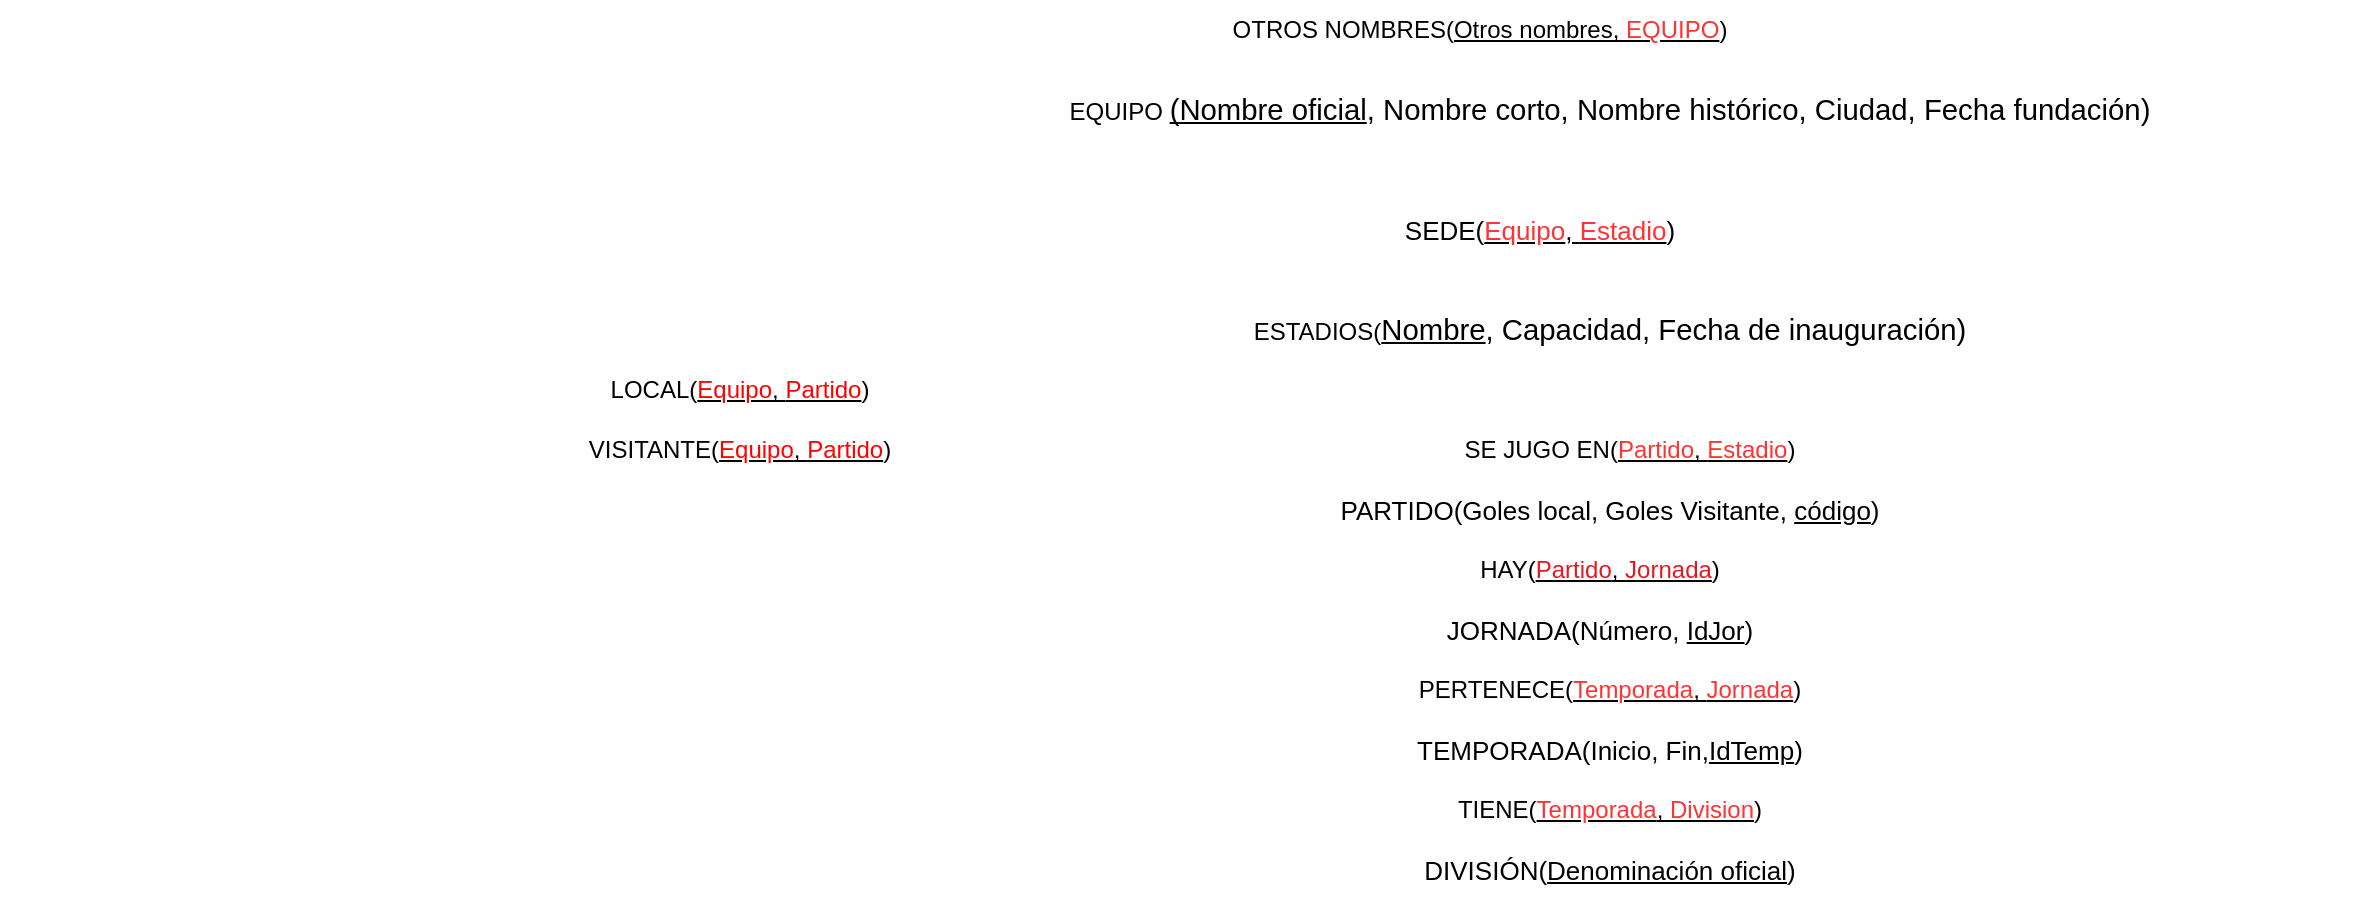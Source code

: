 <mxfile version="20.8.23" type="github">
  <diagram name="Página-1" id="bFc177rZqauS8_UFmHUF">
    <mxGraphModel dx="2004" dy="661" grid="1" gridSize="10" guides="1" tooltips="1" connect="1" arrows="1" fold="1" page="1" pageScale="1" pageWidth="850" pageHeight="1100" math="0" shadow="0">
      <root>
        <mxCell id="0" />
        <mxCell id="1" parent="0" />
        <mxCell id="UTWmwrCypKD9sA65iVK1-1" value="EQUIPO &lt;span style=&quot;font-size: 11pt; font-family: Arial; color: rgb(0, 0, 0); background-color: transparent; font-weight: 400; font-style: normal; font-variant: normal; text-decoration: underline; text-decoration-skip-ink: none; vertical-align: baseline;&quot;&gt;(Nombre oficial&lt;/span&gt;&lt;span style=&quot;font-size: 11pt; font-family: Arial; color: rgb(0, 0, 0); background-color: transparent; font-weight: 400; font-style: normal; font-variant: normal; text-decoration: none; vertical-align: baseline;&quot;&gt;, Nombre corto, Nombre histórico, Ciudad, Fecha fundación)&lt;/span&gt;" style="text;html=1;strokeColor=none;fillColor=none;align=center;verticalAlign=middle;whiteSpace=wrap;rounded=0;" parent="1" vertex="1">
          <mxGeometry x="55" y="120" width="740" height="30" as="geometry" />
        </mxCell>
        <mxCell id="UTWmwrCypKD9sA65iVK1-3" value="&lt;p id=&quot;docs-internal-guid-ae7be185-7fff-9508-fb25-8bbcf56c84a8&quot; style=&quot;line-height:1.38;margin-top:0pt;margin-bottom:0pt;&quot; dir=&quot;ltr&quot;&gt;ESTADIOS(&lt;span style=&quot;font-size: 11pt; font-family: Arial; color: rgb(0, 0, 0); background-color: transparent; font-weight: 400; font-style: normal; font-variant: normal; text-decoration: underline; text-decoration-skip-ink: none; vertical-align: baseline;&quot;&gt;Nombre&lt;/span&gt;&lt;span style=&quot;font-size: 11pt; font-family: Arial; color: rgb(0, 0, 0); background-color: transparent; font-weight: 400; font-style: normal; font-variant: normal; text-decoration: none; vertical-align: baseline;&quot;&gt;, Capacidad, Fecha de inauguración)&lt;/span&gt;&lt;/p&gt;" style="text;html=1;strokeColor=none;fillColor=none;align=center;verticalAlign=middle;whiteSpace=wrap;rounded=0;" parent="1" vertex="1">
          <mxGeometry x="55" y="230" width="740" height="30" as="geometry" />
        </mxCell>
        <mxCell id="UTWmwrCypKD9sA65iVK1-4" value="&lt;p id=&quot;docs-internal-guid-b29137fc-7fff-e210-7a7c-c94be5e26367&quot; style=&quot;line-height: 1.38; margin-top: 0pt; margin-bottom: 0pt; font-size: 13px;&quot; dir=&quot;ltr&quot;&gt;&lt;font style=&quot;font-size: 13px;&quot;&gt;PARTIDO(Goles local, Goles Visitante, &lt;u&gt;código&lt;/u&gt;)&lt;/font&gt;&lt;/p&gt;&lt;p id=&quot;docs-internal-guid-ae7be185-7fff-9508-fb25-8bbcf56c84a8&quot; style=&quot;line-height: 1.38; margin-top: 0pt; margin-bottom: 0pt; font-size: 13px;&quot; dir=&quot;ltr&quot;&gt;&lt;/p&gt;" style="text;html=1;strokeColor=none;fillColor=none;align=center;verticalAlign=middle;whiteSpace=wrap;rounded=0;" parent="1" vertex="1">
          <mxGeometry x="55" y="320" width="740" height="30" as="geometry" />
        </mxCell>
        <mxCell id="UTWmwrCypKD9sA65iVK1-5" value="&lt;p id=&quot;docs-internal-guid-d062ec6a-7fff-5ad4-b682-37d9f37c2bd6&quot; style=&quot;line-height: 1.38; margin-top: 0pt; margin-bottom: 0pt; font-size: 13px;&quot; dir=&quot;ltr&quot;&gt;JORNADA(Número, &lt;u&gt;IdJor&lt;/u&gt;)&lt;/p&gt;&lt;p id=&quot;docs-internal-guid-b29137fc-7fff-e210-7a7c-c94be5e26367&quot; style=&quot;line-height:1.38;margin-top:0pt;margin-bottom:0pt;&quot; dir=&quot;ltr&quot;&gt;&lt;/p&gt;&lt;p id=&quot;docs-internal-guid-ae7be185-7fff-9508-fb25-8bbcf56c84a8&quot; style=&quot;line-height:1.38;margin-top:0pt;margin-bottom:0pt;&quot; dir=&quot;ltr&quot;&gt;&lt;/p&gt;" style="text;html=1;strokeColor=none;fillColor=none;align=center;verticalAlign=middle;whiteSpace=wrap;rounded=0;" parent="1" vertex="1">
          <mxGeometry x="50" y="380" width="740" height="30" as="geometry" />
        </mxCell>
        <mxCell id="UTWmwrCypKD9sA65iVK1-6" value="&lt;p id=&quot;docs-internal-guid-06d0baa3-7fff-bc2a-16c3-9cde62015013&quot; style=&quot;line-height: 1.38; margin-top: 0pt; margin-bottom: 0pt; font-size: 13px;&quot; dir=&quot;ltr&quot;&gt;TEMPORADA(&lt;span style=&quot;font-family: Arial; color: rgb(0, 0, 0); background-color: transparent; font-style: normal; font-variant: normal; text-decoration-skip-ink: none; vertical-align: baseline;&quot;&gt;Inicio&lt;/span&gt;&lt;span style=&quot;font-family: Arial; color: rgb(0, 0, 0); background-color: transparent; font-style: normal; font-variant: normal; text-decoration: none; vertical-align: baseline;&quot;&gt;, Fin,&lt;u&gt;IdTemp&lt;/u&gt;)&lt;/span&gt;&lt;/p&gt;&lt;p id=&quot;docs-internal-guid-d062ec6a-7fff-5ad4-b682-37d9f37c2bd6&quot; style=&quot;line-height:1.38;margin-top:0pt;margin-bottom:0pt;&quot; dir=&quot;ltr&quot;&gt;&lt;/p&gt;&lt;p id=&quot;docs-internal-guid-b29137fc-7fff-e210-7a7c-c94be5e26367&quot; style=&quot;line-height:1.38;margin-top:0pt;margin-bottom:0pt;&quot; dir=&quot;ltr&quot;&gt;&lt;/p&gt;&lt;p id=&quot;docs-internal-guid-ae7be185-7fff-9508-fb25-8bbcf56c84a8&quot; style=&quot;line-height:1.38;margin-top:0pt;margin-bottom:0pt;&quot; dir=&quot;ltr&quot;&gt;&lt;/p&gt;" style="text;html=1;strokeColor=none;fillColor=none;align=center;verticalAlign=middle;whiteSpace=wrap;rounded=0;" parent="1" vertex="1">
          <mxGeometry x="55" y="440" width="740" height="30" as="geometry" />
        </mxCell>
        <mxCell id="UTWmwrCypKD9sA65iVK1-7" value="&lt;p id=&quot;docs-internal-guid-3562eadd-7fff-00f9-283a-577bf8721a5b&quot; style=&quot;line-height: 1.38; margin-top: 0pt; margin-bottom: 0pt; font-size: 13px;&quot; dir=&quot;ltr&quot;&gt;&lt;font style=&quot;font-size: 13px;&quot;&gt;DIVISIÓN(&lt;u&gt;Denominación oficial&lt;/u&gt;)&lt;/font&gt;&lt;/p&gt;" style="text;html=1;strokeColor=none;fillColor=none;align=center;verticalAlign=middle;whiteSpace=wrap;rounded=0;" parent="1" vertex="1">
          <mxGeometry x="55" y="500" width="740" height="30" as="geometry" />
        </mxCell>
        <mxCell id="UTWmwrCypKD9sA65iVK1-8" value="&lt;p id=&quot;docs-internal-guid-3562eadd-7fff-00f9-283a-577bf8721a5b&quot; style=&quot;line-height: 100%; margin-top: 0pt; margin-bottom: 0pt; font-size: 13px;&quot; dir=&quot;ltr&quot;&gt;&lt;font style=&quot;font-size: 13px;&quot;&gt;SEDE(&lt;u&gt;&lt;font color=&quot;#FF3333&quot;&gt;Equipo&lt;/font&gt;, &lt;font color=&quot;#FF3333&quot;&gt;Estadio&lt;/font&gt;&lt;/u&gt;)&lt;/font&gt;&lt;/p&gt;" style="text;html=1;strokeColor=none;fillColor=none;align=center;verticalAlign=middle;whiteSpace=wrap;rounded=0;" parent="1" vertex="1">
          <mxGeometry x="20" y="180" width="740" height="30" as="geometry" />
        </mxCell>
        <mxCell id="UTWmwrCypKD9sA65iVK1-13" value="TIENE(&lt;u&gt;&lt;font color=&quot;#FF3333&quot;&gt;Temporada&lt;/font&gt;, &lt;font color=&quot;#FF3333&quot;&gt;Division&lt;/font&gt;&lt;/u&gt;)" style="text;html=1;strokeColor=none;fillColor=none;align=center;verticalAlign=middle;whiteSpace=wrap;rounded=0;" parent="1" vertex="1">
          <mxGeometry x="55" y="470" width="740" height="30" as="geometry" />
        </mxCell>
        <mxCell id="UTWmwrCypKD9sA65iVK1-14" value="PERTENECE(&lt;u&gt;&lt;font color=&quot;#FF3333&quot;&gt;Temporada&lt;/font&gt;, &lt;font color=&quot;#FF3333&quot;&gt;Jornada&lt;/font&gt;&lt;/u&gt;)" style="text;html=1;strokeColor=none;fillColor=none;align=center;verticalAlign=middle;whiteSpace=wrap;rounded=0;" parent="1" vertex="1">
          <mxGeometry x="55" y="410" width="740" height="30" as="geometry" />
        </mxCell>
        <mxCell id="UTWmwrCypKD9sA65iVK1-15" value="HAY(&lt;u&gt;&lt;font color=&quot;#e01b24&quot;&gt;Partido&lt;/font&gt;, &lt;font color=&quot;#e01b24&quot;&gt;Jornada&lt;/font&gt;&lt;/u&gt;)" style="text;html=1;strokeColor=none;fillColor=none;align=center;verticalAlign=middle;whiteSpace=wrap;rounded=0;" parent="1" vertex="1">
          <mxGeometry x="50" y="350" width="740" height="30" as="geometry" />
        </mxCell>
        <mxCell id="UTWmwrCypKD9sA65iVK1-16" value="SE JUGO EN(&lt;u&gt;&lt;font color=&quot;#FF3333&quot;&gt;Partido&lt;/font&gt;, &lt;font color=&quot;#FF3333&quot;&gt;Estadio&lt;/font&gt;&lt;/u&gt;)" style="text;html=1;strokeColor=none;fillColor=none;align=center;verticalAlign=middle;whiteSpace=wrap;rounded=0;" parent="1" vertex="1">
          <mxGeometry x="65" y="290" width="740" height="30" as="geometry" />
        </mxCell>
        <mxCell id="UTWmwrCypKD9sA65iVK1-17" value="LOCAL(&lt;u&gt;&lt;font color=&quot;#FF0000&quot;&gt;Equipo&lt;/font&gt;, &lt;font color=&quot;#FF0000&quot;&gt;Partido&lt;/font&gt;&lt;/u&gt;)" style="text;html=1;strokeColor=none;fillColor=none;align=center;verticalAlign=middle;whiteSpace=wrap;rounded=0;" parent="1" vertex="1">
          <mxGeometry x="-380" y="260" width="740" height="30" as="geometry" />
        </mxCell>
        <mxCell id="UTWmwrCypKD9sA65iVK1-18" value="VISITANTE(&lt;u&gt;&lt;font color=&quot;#FF0000&quot;&gt;Equipo&lt;/font&gt;, &lt;font color=&quot;#FF0000&quot;&gt;Partido&lt;/font&gt;&lt;/u&gt;)" style="text;html=1;strokeColor=none;fillColor=none;align=center;verticalAlign=middle;whiteSpace=wrap;rounded=0;" parent="1" vertex="1">
          <mxGeometry x="-380" y="290" width="740" height="30" as="geometry" />
        </mxCell>
        <mxCell id="UTWmwrCypKD9sA65iVK1-19" value="OTROS NOMBRES(&lt;u&gt;Otros nombres, &lt;font color=&quot;#FF3333&quot;&gt;EQUIPO&lt;/font&gt;&lt;/u&gt;)" style="text;html=1;strokeColor=none;fillColor=none;align=center;verticalAlign=middle;whiteSpace=wrap;rounded=0;" parent="1" vertex="1">
          <mxGeometry x="-10" y="80" width="740" height="30" as="geometry" />
        </mxCell>
      </root>
    </mxGraphModel>
  </diagram>
</mxfile>

